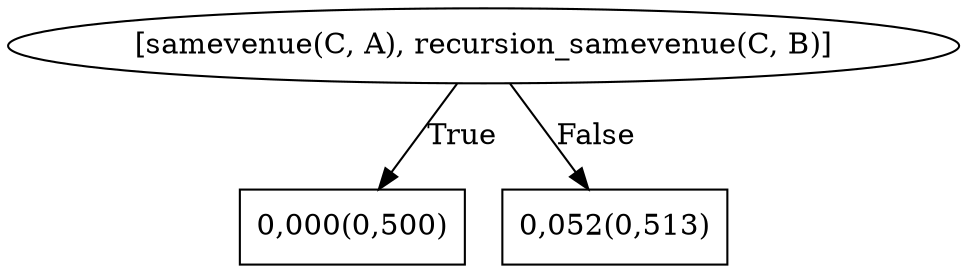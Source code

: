 digraph G{ 
1[label = "[samevenue(C, A), recursion_samevenue(C, B)]"];
1 -> 2[label="True"];
1 -> 3[label="False"];
2[shape = box,label = "0,000(0,500)"];
3[shape = box,label = "0,052(0,513)"];
}
